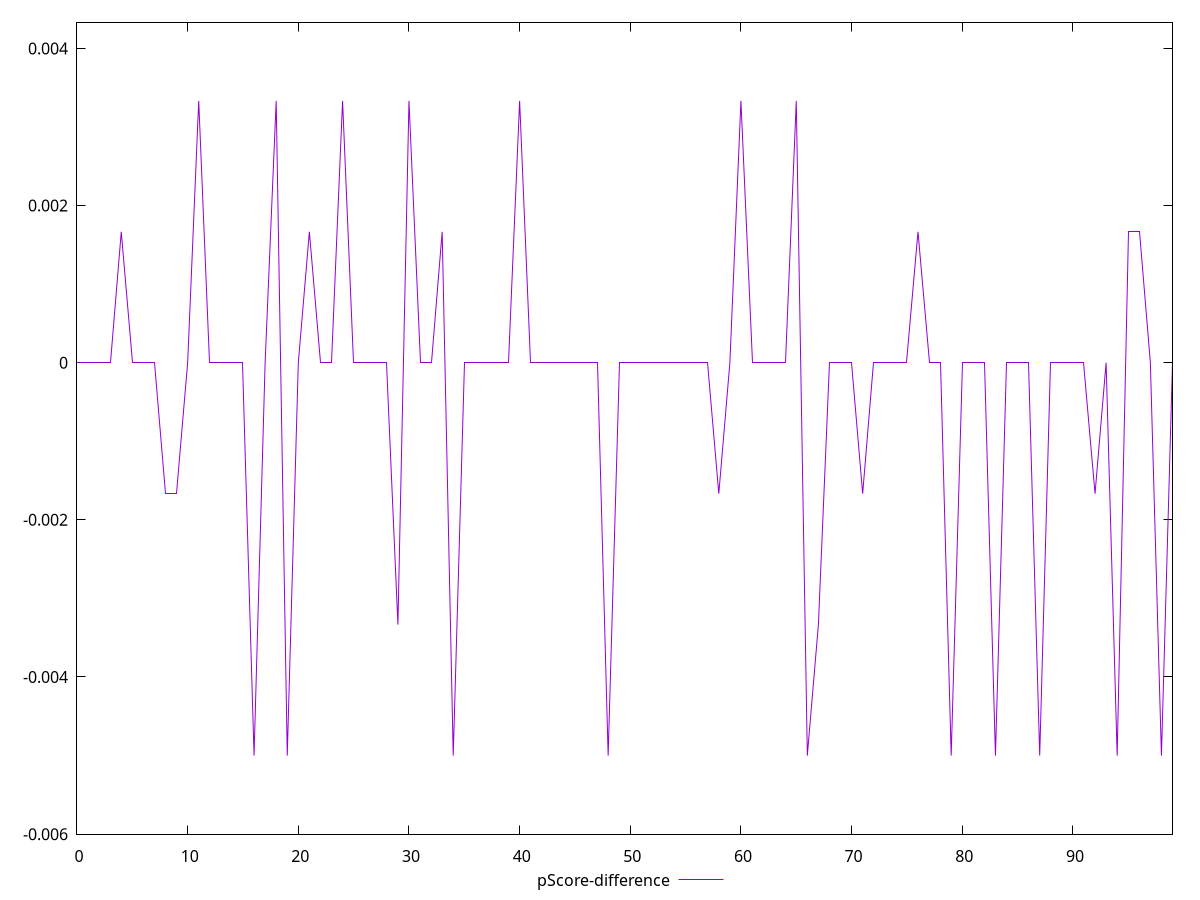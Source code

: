 reset

$pScoreDifference <<EOF
0 0
1 0
2 0
3 0
4 0.0016666666666667052
5 0
6 0
7 0
8 -0.0016666666666665941
9 -0.0016666666666665941
10 0
11 0.0033333333333332993
12 0
13 0
14 0
15 0
16 -0.0050000000000000044
17 0
18 0.0033333333333332993
19 -0.0050000000000000044
20 0
21 0.0016666666666667052
22 0
23 0
24 0.0033333333333332993
25 0
26 0
27 0
28 0
29 -0.0033333333333334103
30 0.0033333333333332993
31 0
32 0
33 0.0016666666666667052
34 -0.0050000000000000044
35 0
36 0
37 0
38 0
39 0
40 0.0033333333333332993
41 0
42 0
43 0
44 0
45 0
46 0
47 0
48 -0.0050000000000000044
49 0
50 0
51 0
52 0
53 0
54 0
55 0
56 0
57 0
58 -0.0016666666666667052
59 0
60 0.0033333333333332993
61 0
62 0
63 0
64 0
65 0.0033333333333332993
66 -0.0050000000000000044
67 -0.0033333333333332993
68 0
69 0
70 0
71 -0.0016666666666667052
72 0
73 0
74 0
75 0
76 0.0016666666666667052
77 0
78 0
79 -0.0050000000000000044
80 0
81 0
82 0
83 -0.0050000000000000044
84 0
85 0
86 0
87 -0.0050000000000000044
88 0
89 0
90 0
91 0
92 -0.0016666666666665941
93 0
94 -0.0050000000000000044
95 0.0016666666666667052
96 0.0016666666666667052
97 0
98 -0.0050000000000000044
99 0
EOF

set key outside below
set xrange [0:99]
set yrange [-0.0060000000000000045:0.004333333333333299]
set trange [-0.0060000000000000045:0.004333333333333299]
set terminal svg size 640, 500 enhanced background rgb 'white'
set output "reports/report_00033_2021-03-01T14-23-16.841Z/uses-http2/samples/astro/pScore-difference/values.svg"

plot $pScoreDifference title "pScore-difference" with line

reset
